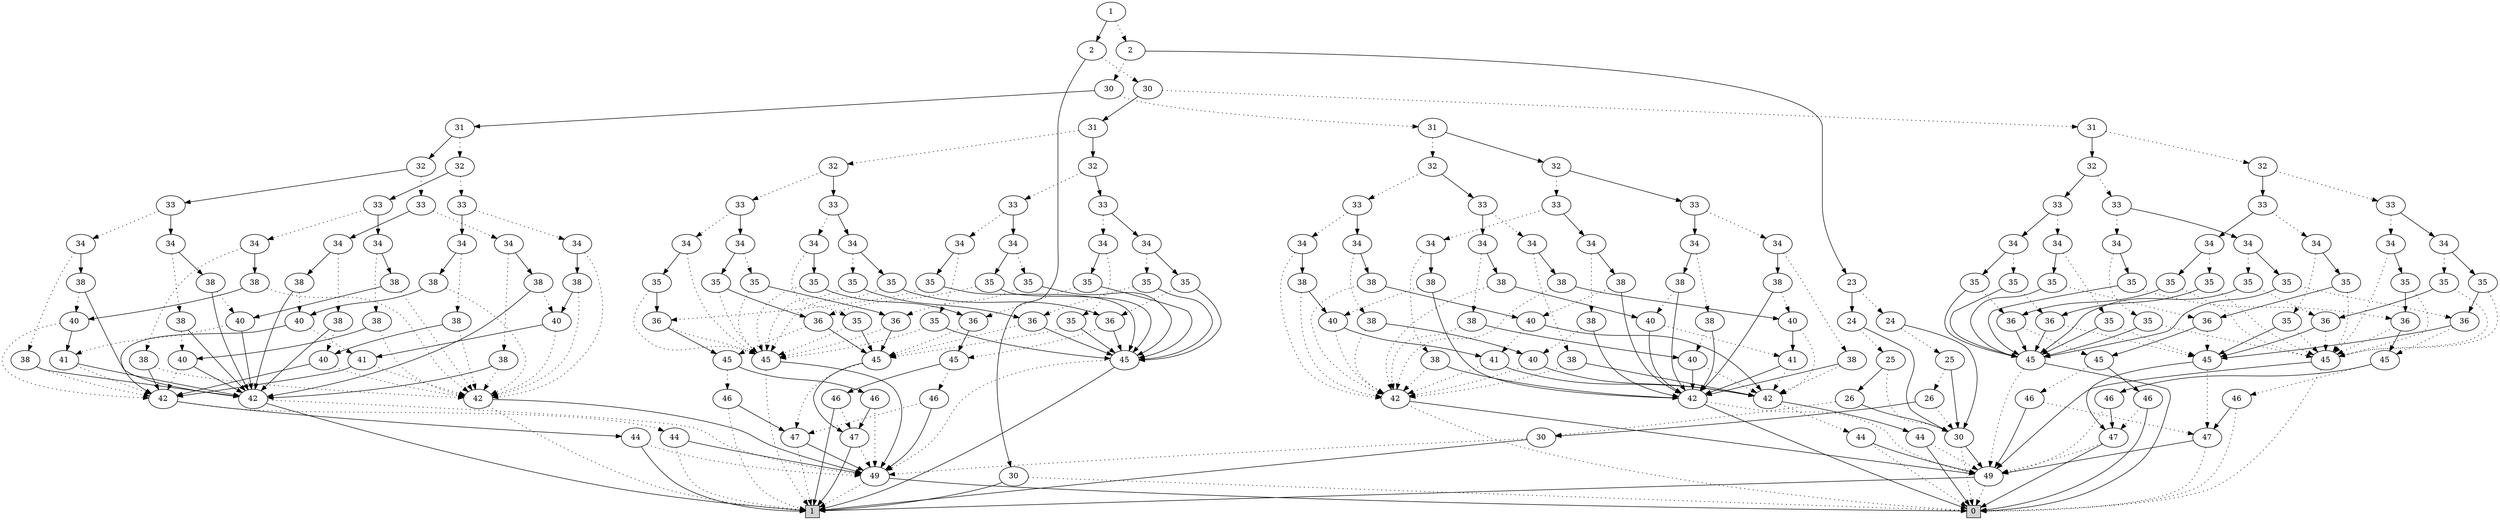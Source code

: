 digraph G {
0 [shape=box, label="0", style=filled, shape=box, height=0.3, width=0.3];
1 [shape=box, label="1", style=filled, shape=box, height=0.3, width=0.3];
40982 [label="1"];
40982 -> 40979 [style=dotted];
40982 -> 40981 [style=filled];
40979 [label="2"];
40979 -> 40970 [style=dotted];
40979 -> 40978 [style=filled];
40970 [label="30"];
40970 -> 40803 [style=dotted];
40970 -> 40886 [style=filled];
40803 [label="31"];
40803 -> 40787 [style=dotted];
40803 -> 40802 [style=filled];
40787 [label="32"];
40787 -> 40775 [style=dotted];
40787 -> 40786 [style=filled];
40775 [label="33"];
40775 -> 40769 [style=dotted];
40775 -> 40774 [style=filled];
40769 [label="34"];
40769 -> 24634 [style=dotted];
40769 -> 40768 [style=filled];
24634 [label="42"];
24634 -> 0 [style=dotted];
24634 -> 100 [style=filled];
100 [label="49"];
100 -> 0 [style=dotted];
100 -> 1 [style=filled];
40768 [label="38"];
40768 -> 24634 [style=dotted];
40768 -> 40767 [style=filled];
40767 [label="40"];
40767 -> 24634 [style=dotted];
40767 -> 40766 [style=filled];
40766 [label="41"];
40766 -> 24634 [style=dotted];
40766 -> 40765 [style=filled];
40765 [label="42"];
40765 -> 15937 [style=dotted];
40765 -> 578 [style=filled];
15937 [label="44"];
15937 -> 0 [style=dotted];
15937 -> 100 [style=filled];
578 [label="44"];
578 -> 100 [style=dotted];
578 -> 0 [style=filled];
40774 [label="34"];
40774 -> 40771 [style=dotted];
40774 -> 40773 [style=filled];
40771 [label="38"];
40771 -> 24634 [style=dotted];
40771 -> 40770 [style=filled];
40770 [label="40"];
40770 -> 24634 [style=dotted];
40770 -> 40765 [style=filled];
40773 [label="38"];
40773 -> 24634 [style=dotted];
40773 -> 40772 [style=filled];
40772 [label="40"];
40772 -> 40766 [style=dotted];
40772 -> 40765 [style=filled];
40786 [label="33"];
40786 -> 40780 [style=dotted];
40786 -> 40785 [style=filled];
40780 [label="34"];
40780 -> 40776 [style=dotted];
40780 -> 40779 [style=filled];
40776 [label="38"];
40776 -> 24634 [style=dotted];
40776 -> 40765 [style=filled];
40779 [label="38"];
40779 -> 24634 [style=dotted];
40779 -> 40778 [style=filled];
40778 [label="40"];
40778 -> 40765 [style=dotted];
40778 -> 40777 [style=filled];
40777 [label="41"];
40777 -> 40765 [style=dotted];
40777 -> 456 [style=filled];
456 [label="42"];
456 -> 100 [style=dotted];
456 -> 0 [style=filled];
40785 [label="34"];
40785 -> 40782 [style=dotted];
40785 -> 40784 [style=filled];
40782 [label="38"];
40782 -> 24634 [style=dotted];
40782 -> 40781 [style=filled];
40781 [label="40"];
40781 -> 40765 [style=dotted];
40781 -> 456 [style=filled];
40784 [label="38"];
40784 -> 24634 [style=dotted];
40784 -> 40783 [style=filled];
40783 [label="40"];
40783 -> 40777 [style=dotted];
40783 -> 456 [style=filled];
40802 [label="32"];
40802 -> 40794 [style=dotted];
40802 -> 40801 [style=filled];
40794 [label="33"];
40794 -> 40790 [style=dotted];
40794 -> 40793 [style=filled];
40790 [label="34"];
40790 -> 40788 [style=dotted];
40790 -> 40789 [style=filled];
40788 [label="38"];
40788 -> 24634 [style=dotted];
40788 -> 456 [style=filled];
40789 [label="38"];
40789 -> 40767 [style=dotted];
40789 -> 456 [style=filled];
40793 [label="34"];
40793 -> 40791 [style=dotted];
40793 -> 40792 [style=filled];
40791 [label="38"];
40791 -> 40770 [style=dotted];
40791 -> 456 [style=filled];
40792 [label="38"];
40792 -> 40772 [style=dotted];
40792 -> 456 [style=filled];
40801 [label="33"];
40801 -> 40797 [style=dotted];
40801 -> 40800 [style=filled];
40797 [label="34"];
40797 -> 40795 [style=dotted];
40797 -> 40796 [style=filled];
40795 [label="38"];
40795 -> 40765 [style=dotted];
40795 -> 456 [style=filled];
40796 [label="38"];
40796 -> 40778 [style=dotted];
40796 -> 456 [style=filled];
40800 [label="34"];
40800 -> 40798 [style=dotted];
40800 -> 40799 [style=filled];
40798 [label="38"];
40798 -> 40781 [style=dotted];
40798 -> 456 [style=filled];
40799 [label="38"];
40799 -> 40783 [style=dotted];
40799 -> 456 [style=filled];
40886 [label="31"];
40886 -> 40885 [style=dotted];
40886 -> 29710 [style=filled];
40885 [label="32"];
40885 -> 40877 [style=dotted];
40885 -> 40884 [style=filled];
40877 [label="33"];
40877 -> 40873 [style=dotted];
40877 -> 40876 [style=filled];
40873 [label="34"];
40873 -> 24988 [style=dotted];
40873 -> 40872 [style=filled];
24988 [label="42"];
24988 -> 1 [style=dotted];
24988 -> 101 [style=filled];
101 [label="49"];
101 -> 1 [style=dotted];
101 -> 0 [style=filled];
40872 [label="38"];
40872 -> 24988 [style=dotted];
40872 -> 29694 [style=filled];
29694 [label="40"];
29694 -> 24988 [style=dotted];
29694 -> 29693 [style=filled];
29693 [label="41"];
29693 -> 24988 [style=dotted];
29693 -> 29679 [style=filled];
29679 [label="42"];
29679 -> 16671 [style=dotted];
29679 -> 585 [style=filled];
16671 [label="44"];
16671 -> 1 [style=dotted];
16671 -> 101 [style=filled];
585 [label="44"];
585 -> 101 [style=dotted];
585 -> 1 [style=filled];
40876 [label="34"];
40876 -> 40874 [style=dotted];
40876 -> 40875 [style=filled];
40874 [label="38"];
40874 -> 24988 [style=dotted];
40874 -> 29697 [style=filled];
29697 [label="40"];
29697 -> 24988 [style=dotted];
29697 -> 29679 [style=filled];
40875 [label="38"];
40875 -> 24988 [style=dotted];
40875 -> 29699 [style=filled];
29699 [label="40"];
29699 -> 29693 [style=dotted];
29699 -> 29679 [style=filled];
40884 [label="33"];
40884 -> 40880 [style=dotted];
40884 -> 40883 [style=filled];
40880 [label="34"];
40880 -> 40878 [style=dotted];
40880 -> 40879 [style=filled];
40878 [label="38"];
40878 -> 24988 [style=dotted];
40878 -> 29679 [style=filled];
40879 [label="38"];
40879 -> 24988 [style=dotted];
40879 -> 29682 [style=filled];
29682 [label="40"];
29682 -> 29679 [style=dotted];
29682 -> 29681 [style=filled];
29681 [label="41"];
29681 -> 29679 [style=dotted];
29681 -> 463 [style=filled];
463 [label="42"];
463 -> 101 [style=dotted];
463 -> 1 [style=filled];
40883 [label="34"];
40883 -> 40881 [style=dotted];
40883 -> 40882 [style=filled];
40881 [label="38"];
40881 -> 24988 [style=dotted];
40881 -> 29685 [style=filled];
29685 [label="40"];
29685 -> 29679 [style=dotted];
29685 -> 463 [style=filled];
40882 [label="38"];
40882 -> 24988 [style=dotted];
40882 -> 29687 [style=filled];
29687 [label="40"];
29687 -> 29681 [style=dotted];
29687 -> 463 [style=filled];
29710 [label="32"];
29710 -> 29702 [style=dotted];
29710 -> 29709 [style=filled];
29702 [label="33"];
29702 -> 29696 [style=dotted];
29702 -> 29701 [style=filled];
29696 [label="34"];
29696 -> 29692 [style=dotted];
29696 -> 29695 [style=filled];
29692 [label="38"];
29692 -> 24988 [style=dotted];
29692 -> 463 [style=filled];
29695 [label="38"];
29695 -> 29694 [style=dotted];
29695 -> 463 [style=filled];
29701 [label="34"];
29701 -> 29698 [style=dotted];
29701 -> 29700 [style=filled];
29698 [label="38"];
29698 -> 29697 [style=dotted];
29698 -> 463 [style=filled];
29700 [label="38"];
29700 -> 29699 [style=dotted];
29700 -> 463 [style=filled];
29709 [label="33"];
29709 -> 29705 [style=dotted];
29709 -> 29708 [style=filled];
29705 [label="34"];
29705 -> 29703 [style=dotted];
29705 -> 29704 [style=filled];
29703 [label="38"];
29703 -> 29679 [style=dotted];
29703 -> 463 [style=filled];
29704 [label="38"];
29704 -> 29682 [style=dotted];
29704 -> 463 [style=filled];
29708 [label="34"];
29708 -> 29706 [style=dotted];
29708 -> 29707 [style=filled];
29706 [label="38"];
29706 -> 29685 [style=dotted];
29706 -> 463 [style=filled];
29707 [label="38"];
29707 -> 29687 [style=dotted];
29707 -> 463 [style=filled];
40978 [label="23"];
40978 -> 40974 [style=dotted];
40978 -> 40977 [style=filled];
40974 [label="24"];
40974 -> 40973 [style=dotted];
40974 -> 40757 [style=filled];
40973 [label="25"];
40973 -> 40972 [style=dotted];
40973 -> 40757 [style=filled];
40972 [label="26"];
40972 -> 40757 [style=dotted];
40972 -> 40971 [style=filled];
40757 [label="30"];
40757 -> 0 [style=dotted];
40757 -> 100 [style=filled];
40971 [label="30"];
40971 -> 101 [style=dotted];
40971 -> 1 [style=filled];
40977 [label="24"];
40977 -> 40976 [style=dotted];
40977 -> 40757 [style=filled];
40976 [label="25"];
40976 -> 40757 [style=dotted];
40976 -> 40975 [style=filled];
40975 [label="26"];
40975 -> 40971 [style=dotted];
40975 -> 40757 [style=filled];
40981 [label="2"];
40981 -> 40980 [style=dotted];
40981 -> 62 [style=filled];
40980 [label="30"];
40980 -> 40856 [style=dotted];
40980 -> 40939 [style=filled];
40856 [label="31"];
40856 -> 29741 [style=dotted];
40856 -> 40855 [style=filled];
29741 [label="32"];
29741 -> 29729 [style=dotted];
29741 -> 29740 [style=filled];
29729 [label="33"];
29729 -> 29722 [style=dotted];
29729 -> 29728 [style=filled];
29722 [label="34"];
29722 -> 452 [style=dotted];
29722 -> 29721 [style=filled];
452 [label="45"];
452 -> 0 [style=dotted];
452 -> 100 [style=filled];
29721 [label="35"];
29721 -> 452 [style=dotted];
29721 -> 29720 [style=filled];
29720 [label="36"];
29720 -> 452 [style=dotted];
29720 -> 29719 [style=filled];
29719 [label="45"];
29719 -> 839 [style=dotted];
29719 -> 1203 [style=filled];
839 [label="46"];
839 -> 0 [style=dotted];
839 -> 574 [style=filled];
574 [label="47"];
574 -> 0 [style=dotted];
574 -> 100 [style=filled];
1203 [label="46"];
1203 -> 100 [style=dotted];
1203 -> 582 [style=filled];
582 [label="47"];
582 -> 100 [style=dotted];
582 -> 0 [style=filled];
29728 [label="34"];
29728 -> 29725 [style=dotted];
29728 -> 29727 [style=filled];
29725 [label="35"];
29725 -> 452 [style=dotted];
29725 -> 29724 [style=filled];
29724 [label="36"];
29724 -> 452 [style=dotted];
29724 -> 29723 [style=filled];
29723 [label="45"];
29723 -> 574 [style=dotted];
29723 -> 582 [style=filled];
29727 [label="35"];
29727 -> 452 [style=dotted];
29727 -> 29726 [style=filled];
29726 [label="36"];
29726 -> 29719 [style=dotted];
29726 -> 29723 [style=filled];
29740 [label="33"];
29740 -> 29734 [style=dotted];
29740 -> 29739 [style=filled];
29734 [label="34"];
29734 -> 29730 [style=dotted];
29734 -> 29733 [style=filled];
29730 [label="35"];
29730 -> 452 [style=dotted];
29730 -> 29723 [style=filled];
29733 [label="35"];
29733 -> 452 [style=dotted];
29733 -> 29732 [style=filled];
29732 [label="36"];
29732 -> 29723 [style=dotted];
29732 -> 29731 [style=filled];
29731 [label="45"];
29731 -> 1032 [style=dotted];
29731 -> 926 [style=filled];
1032 [label="46"];
1032 -> 574 [style=dotted];
1032 -> 100 [style=filled];
926 [label="46"];
926 -> 582 [style=dotted];
926 -> 0 [style=filled];
29739 [label="34"];
29739 -> 29736 [style=dotted];
29739 -> 29738 [style=filled];
29736 [label="35"];
29736 -> 452 [style=dotted];
29736 -> 29735 [style=filled];
29735 [label="36"];
29735 -> 29723 [style=dotted];
29735 -> 460 [style=filled];
460 [label="45"];
460 -> 100 [style=dotted];
460 -> 0 [style=filled];
29738 [label="35"];
29738 -> 452 [style=dotted];
29738 -> 29737 [style=filled];
29737 [label="36"];
29737 -> 29731 [style=dotted];
29737 -> 460 [style=filled];
40855 [label="32"];
40855 -> 40849 [style=dotted];
40855 -> 40854 [style=filled];
40849 [label="33"];
40849 -> 40846 [style=dotted];
40849 -> 40848 [style=filled];
40846 [label="34"];
40846 -> 29820 [style=dotted];
40846 -> 40845 [style=filled];
29820 [label="35"];
29820 -> 452 [style=dotted];
29820 -> 460 [style=filled];
40845 [label="35"];
40845 -> 29720 [style=dotted];
40845 -> 460 [style=filled];
40848 [label="34"];
40848 -> 29897 [style=dotted];
40848 -> 40847 [style=filled];
29897 [label="35"];
29897 -> 29724 [style=dotted];
29897 -> 460 [style=filled];
40847 [label="35"];
40847 -> 29726 [style=dotted];
40847 -> 460 [style=filled];
40854 [label="33"];
40854 -> 40851 [style=dotted];
40854 -> 40853 [style=filled];
40851 [label="34"];
40851 -> 29899 [style=dotted];
40851 -> 40850 [style=filled];
29899 [label="35"];
29899 -> 29723 [style=dotted];
29899 -> 460 [style=filled];
40850 [label="35"];
40850 -> 29732 [style=dotted];
40850 -> 460 [style=filled];
40853 [label="34"];
40853 -> 29902 [style=dotted];
40853 -> 40852 [style=filled];
29902 [label="35"];
29902 -> 29735 [style=dotted];
29902 -> 460 [style=filled];
40852 [label="35"];
40852 -> 29737 [style=dotted];
40852 -> 460 [style=filled];
40939 [label="31"];
40939 -> 40938 [style=dotted];
40939 -> 29813 [style=filled];
40938 [label="32"];
40938 -> 40932 [style=dotted];
40938 -> 40937 [style=filled];
40932 [label="33"];
40932 -> 40929 [style=dotted];
40932 -> 40931 [style=filled];
40929 [label="34"];
40929 -> 454 [style=dotted];
40929 -> 40928 [style=filled];
454 [label="45"];
454 -> 1 [style=dotted];
454 -> 101 [style=filled];
40928 [label="35"];
40928 -> 454 [style=dotted];
40928 -> 29792 [style=filled];
29792 [label="36"];
29792 -> 454 [style=dotted];
29792 -> 29791 [style=filled];
29791 [label="45"];
29791 -> 884 [style=dotted];
29791 -> 1305 [style=filled];
884 [label="46"];
884 -> 1 [style=dotted];
884 -> 576 [style=filled];
576 [label="47"];
576 -> 1 [style=dotted];
576 -> 101 [style=filled];
1305 [label="46"];
1305 -> 101 [style=dotted];
1305 -> 588 [style=filled];
588 [label="47"];
588 -> 101 [style=dotted];
588 -> 1 [style=filled];
40931 [label="34"];
40931 -> 30255 [style=dotted];
40931 -> 40930 [style=filled];
30255 [label="35"];
30255 -> 454 [style=dotted];
30255 -> 29796 [style=filled];
29796 [label="36"];
29796 -> 454 [style=dotted];
29796 -> 29795 [style=filled];
29795 [label="45"];
29795 -> 576 [style=dotted];
29795 -> 588 [style=filled];
40930 [label="35"];
40930 -> 454 [style=dotted];
40930 -> 29798 [style=filled];
29798 [label="36"];
29798 -> 29791 [style=dotted];
29798 -> 29795 [style=filled];
40937 [label="33"];
40937 -> 40934 [style=dotted];
40937 -> 40936 [style=filled];
40934 [label="34"];
40934 -> 30272 [style=dotted];
40934 -> 40933 [style=filled];
30272 [label="35"];
30272 -> 454 [style=dotted];
30272 -> 29795 [style=filled];
40933 [label="35"];
40933 -> 454 [style=dotted];
40933 -> 29804 [style=filled];
29804 [label="36"];
29804 -> 29795 [style=dotted];
29804 -> 29803 [style=filled];
29803 [label="45"];
29803 -> 1120 [style=dotted];
29803 -> 971 [style=filled];
1120 [label="46"];
1120 -> 576 [style=dotted];
1120 -> 101 [style=filled];
971 [label="46"];
971 -> 588 [style=dotted];
971 -> 1 [style=filled];
40936 [label="34"];
40936 -> 30290 [style=dotted];
40936 -> 40935 [style=filled];
30290 [label="35"];
30290 -> 454 [style=dotted];
30290 -> 29807 [style=filled];
29807 [label="36"];
29807 -> 29795 [style=dotted];
29807 -> 466 [style=filled];
466 [label="45"];
466 -> 101 [style=dotted];
466 -> 1 [style=filled];
40935 [label="35"];
40935 -> 454 [style=dotted];
40935 -> 29809 [style=filled];
29809 [label="36"];
29809 -> 29803 [style=dotted];
29809 -> 466 [style=filled];
29813 [label="32"];
29813 -> 29801 [style=dotted];
29813 -> 29812 [style=filled];
29801 [label="33"];
29801 -> 29794 [style=dotted];
29801 -> 29800 [style=filled];
29794 [label="34"];
29794 -> 29790 [style=dotted];
29794 -> 29793 [style=filled];
29790 [label="35"];
29790 -> 454 [style=dotted];
29790 -> 466 [style=filled];
29793 [label="35"];
29793 -> 29792 [style=dotted];
29793 -> 466 [style=filled];
29800 [label="34"];
29800 -> 29797 [style=dotted];
29800 -> 29799 [style=filled];
29797 [label="35"];
29797 -> 29796 [style=dotted];
29797 -> 466 [style=filled];
29799 [label="35"];
29799 -> 29798 [style=dotted];
29799 -> 466 [style=filled];
29812 [label="33"];
29812 -> 29806 [style=dotted];
29812 -> 29811 [style=filled];
29806 [label="34"];
29806 -> 29802 [style=dotted];
29806 -> 29805 [style=filled];
29802 [label="35"];
29802 -> 29795 [style=dotted];
29802 -> 466 [style=filled];
29805 [label="35"];
29805 -> 29804 [style=dotted];
29805 -> 466 [style=filled];
29811 [label="34"];
29811 -> 29808 [style=dotted];
29811 -> 29810 [style=filled];
29808 [label="35"];
29808 -> 29807 [style=dotted];
29808 -> 466 [style=filled];
29810 [label="35"];
29810 -> 29809 [style=dotted];
29810 -> 466 [style=filled];
62 [label="30"];
62 -> 0 [style=dotted];
62 -> 1 [style=filled];
}
